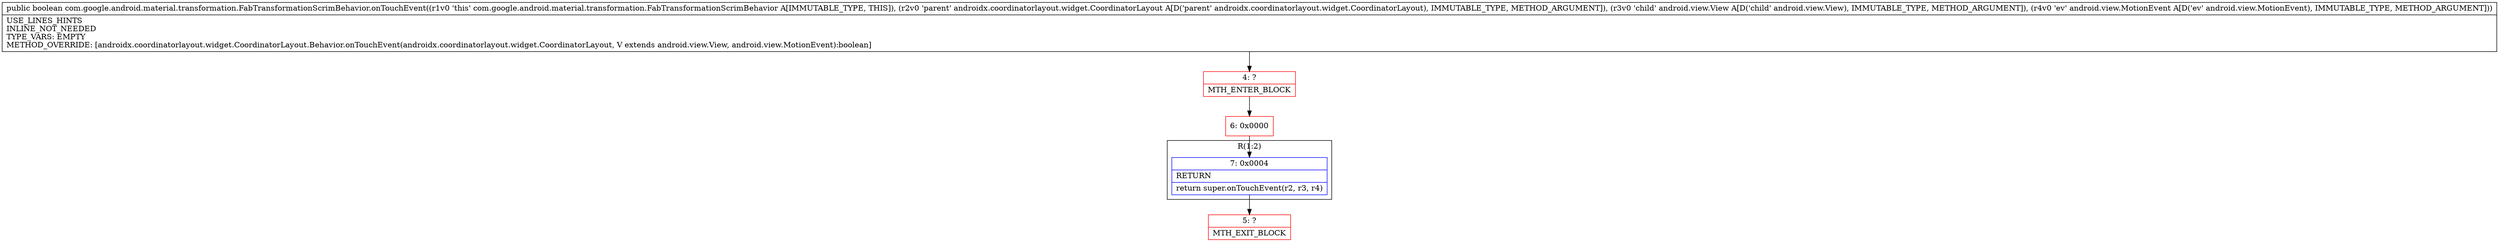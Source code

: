 digraph "CFG forcom.google.android.material.transformation.FabTransformationScrimBehavior.onTouchEvent(Landroidx\/coordinatorlayout\/widget\/CoordinatorLayout;Landroid\/view\/View;Landroid\/view\/MotionEvent;)Z" {
subgraph cluster_Region_767263049 {
label = "R(1:2)";
node [shape=record,color=blue];
Node_7 [shape=record,label="{7\:\ 0x0004|RETURN\l|return super.onTouchEvent(r2, r3, r4)\l}"];
}
Node_4 [shape=record,color=red,label="{4\:\ ?|MTH_ENTER_BLOCK\l}"];
Node_6 [shape=record,color=red,label="{6\:\ 0x0000}"];
Node_5 [shape=record,color=red,label="{5\:\ ?|MTH_EXIT_BLOCK\l}"];
MethodNode[shape=record,label="{public boolean com.google.android.material.transformation.FabTransformationScrimBehavior.onTouchEvent((r1v0 'this' com.google.android.material.transformation.FabTransformationScrimBehavior A[IMMUTABLE_TYPE, THIS]), (r2v0 'parent' androidx.coordinatorlayout.widget.CoordinatorLayout A[D('parent' androidx.coordinatorlayout.widget.CoordinatorLayout), IMMUTABLE_TYPE, METHOD_ARGUMENT]), (r3v0 'child' android.view.View A[D('child' android.view.View), IMMUTABLE_TYPE, METHOD_ARGUMENT]), (r4v0 'ev' android.view.MotionEvent A[D('ev' android.view.MotionEvent), IMMUTABLE_TYPE, METHOD_ARGUMENT]))  | USE_LINES_HINTS\lINLINE_NOT_NEEDED\lTYPE_VARS: EMPTY\lMETHOD_OVERRIDE: [androidx.coordinatorlayout.widget.CoordinatorLayout.Behavior.onTouchEvent(androidx.coordinatorlayout.widget.CoordinatorLayout, V extends android.view.View, android.view.MotionEvent):boolean]\l}"];
MethodNode -> Node_4;Node_7 -> Node_5;
Node_4 -> Node_6;
Node_6 -> Node_7;
}

